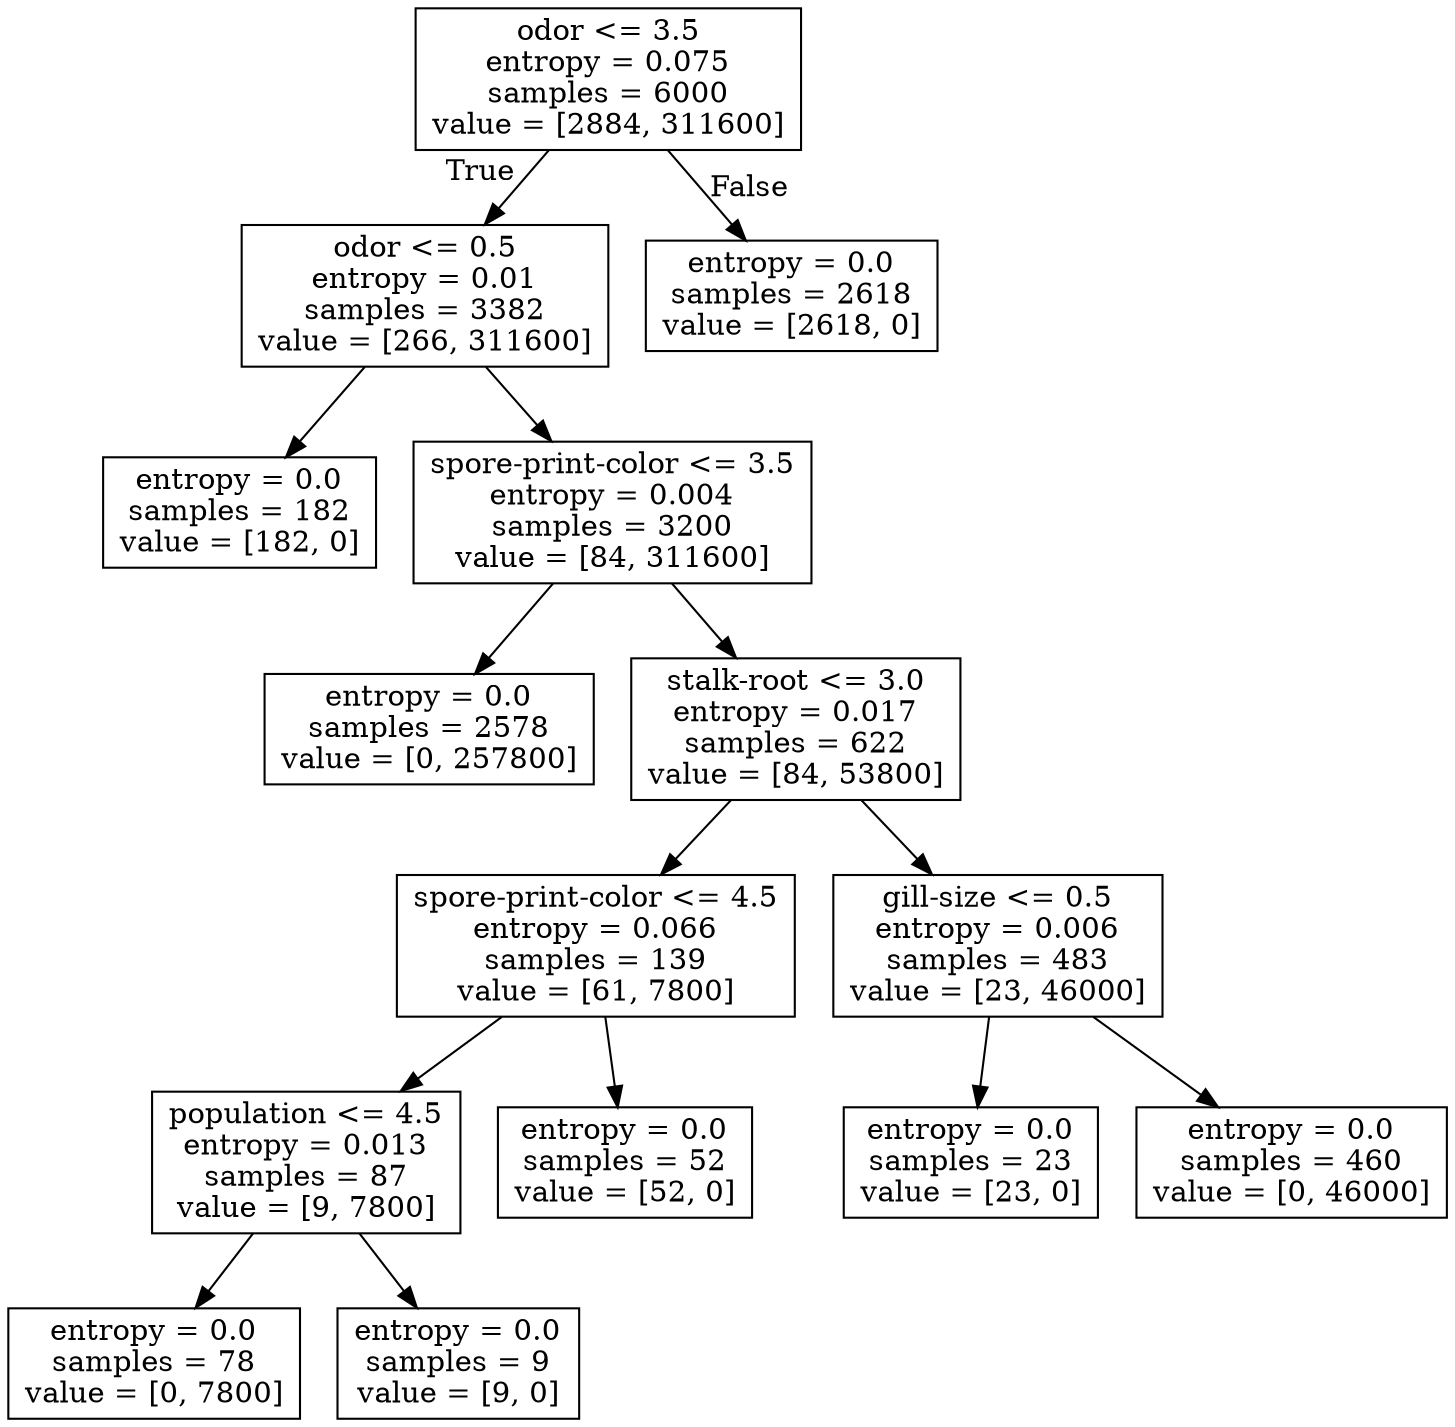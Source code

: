 digraph Tree {
node [shape=box] ;
0 [label="odor <= 3.5\nentropy = 0.075\nsamples = 6000\nvalue = [2884, 311600]"] ;
1 [label="odor <= 0.5\nentropy = 0.01\nsamples = 3382\nvalue = [266, 311600]"] ;
0 -> 1 [labeldistance=2.5, labelangle=45, headlabel="True"] ;
2 [label="entropy = 0.0\nsamples = 182\nvalue = [182, 0]"] ;
1 -> 2 ;
3 [label="spore-print-color <= 3.5\nentropy = 0.004\nsamples = 3200\nvalue = [84, 311600]"] ;
1 -> 3 ;
4 [label="entropy = 0.0\nsamples = 2578\nvalue = [0, 257800]"] ;
3 -> 4 ;
5 [label="stalk-root <= 3.0\nentropy = 0.017\nsamples = 622\nvalue = [84, 53800]"] ;
3 -> 5 ;
6 [label="spore-print-color <= 4.5\nentropy = 0.066\nsamples = 139\nvalue = [61, 7800]"] ;
5 -> 6 ;
7 [label="population <= 4.5\nentropy = 0.013\nsamples = 87\nvalue = [9, 7800]"] ;
6 -> 7 ;
8 [label="entropy = 0.0\nsamples = 78\nvalue = [0, 7800]"] ;
7 -> 8 ;
9 [label="entropy = 0.0\nsamples = 9\nvalue = [9, 0]"] ;
7 -> 9 ;
10 [label="entropy = 0.0\nsamples = 52\nvalue = [52, 0]"] ;
6 -> 10 ;
11 [label="gill-size <= 0.5\nentropy = 0.006\nsamples = 483\nvalue = [23, 46000]"] ;
5 -> 11 ;
12 [label="entropy = 0.0\nsamples = 23\nvalue = [23, 0]"] ;
11 -> 12 ;
13 [label="entropy = 0.0\nsamples = 460\nvalue = [0, 46000]"] ;
11 -> 13 ;
14 [label="entropy = 0.0\nsamples = 2618\nvalue = [2618, 0]"] ;
0 -> 14 [labeldistance=2.5, labelangle=-45, headlabel="False"] ;
}